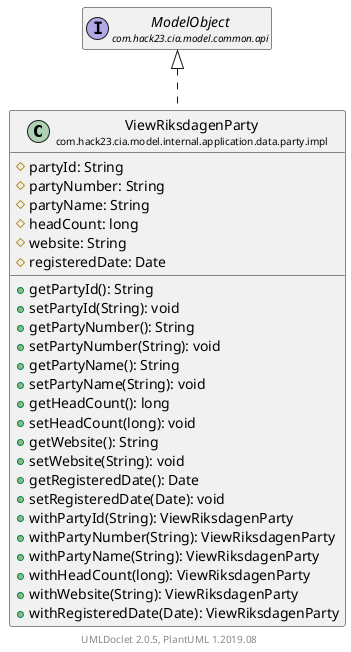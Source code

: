 @startuml
    set namespaceSeparator none
    hide empty fields
    hide empty methods

    class "<size:14>ViewRiksdagenParty\n<size:10>com.hack23.cia.model.internal.application.data.party.impl" as com.hack23.cia.model.internal.application.data.party.impl.ViewRiksdagenParty [[ViewRiksdagenParty.html]] {
        #partyId: String
        #partyNumber: String
        #partyName: String
        #headCount: long
        #website: String
        #registeredDate: Date
        +getPartyId(): String
        +setPartyId(String): void
        +getPartyNumber(): String
        +setPartyNumber(String): void
        +getPartyName(): String
        +setPartyName(String): void
        +getHeadCount(): long
        +setHeadCount(long): void
        +getWebsite(): String
        +setWebsite(String): void
        +getRegisteredDate(): Date
        +setRegisteredDate(Date): void
        +withPartyId(String): ViewRiksdagenParty
        +withPartyNumber(String): ViewRiksdagenParty
        +withPartyName(String): ViewRiksdagenParty
        +withHeadCount(long): ViewRiksdagenParty
        +withWebsite(String): ViewRiksdagenParty
        +withRegisteredDate(Date): ViewRiksdagenParty
    }

    interface "<size:14>ModelObject\n<size:10>com.hack23.cia.model.common.api" as com.hack23.cia.model.common.api.ModelObject

    com.hack23.cia.model.common.api.ModelObject <|.. com.hack23.cia.model.internal.application.data.party.impl.ViewRiksdagenParty

    center footer UMLDoclet 2.0.5, PlantUML 1.2019.08
@enduml
